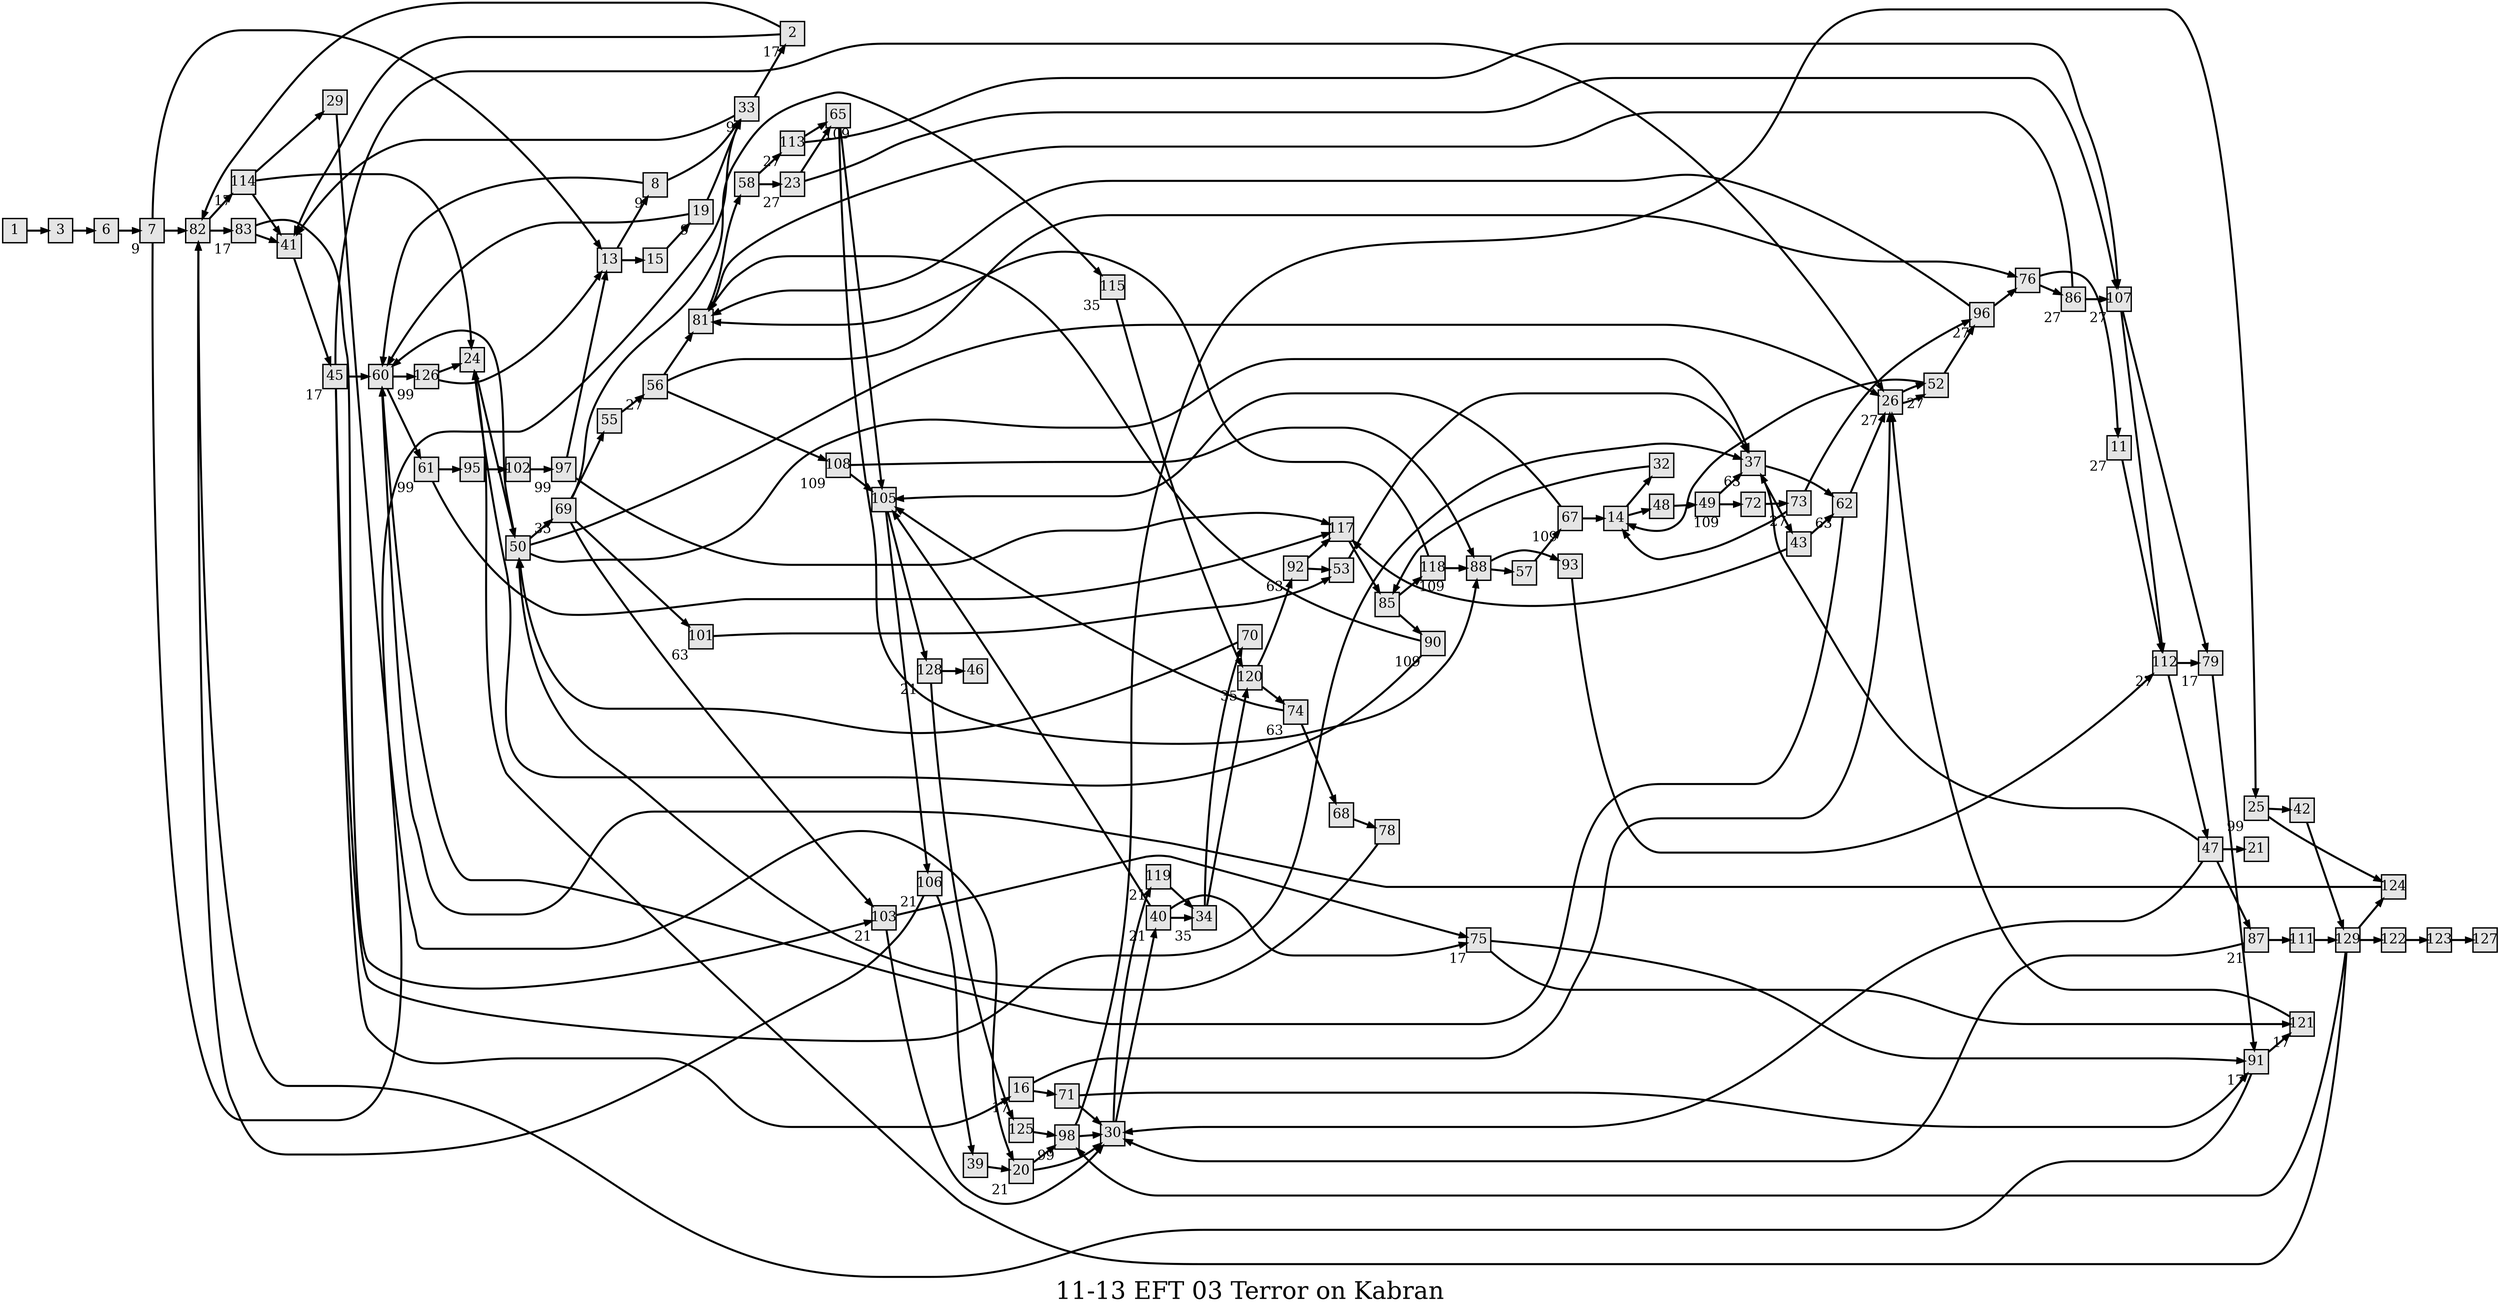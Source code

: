 digraph g{
  graph [ label="11-13 EFT 03 Terror on Kabran" rankdir=LR, ordering=out, fontsize=36, nodesep="0.35", ranksep="0.45"];
  node  [shape=rect, penwidth=2, fontsize=20, style=filled, fillcolor=grey90, margin="0,0", labelfloat=true, regular=true, fixedsize=true];
  edge  [labelfloat=true, penwidth=3, fontsize=12];
  // ---;
  // group  : Katz;
  // id     :;
  // gbid   :;
  // series :;
  // title  :;
  // author :;
  // credit:;
  // - name : Kylie McGregor;
  // role : encoder;
  // date : 2017-08-25;
  // - name : Jeremy Douglass;
  // role : editor;
  // date : 2017-10-19;
  // render:;
  // - name   : small;
  // styles : gvStyles-small.txt;
  // engine : dot;
  // comment: >;
  
  // ---;
  
  // From | To | Label;
  
  1 -> 3;
  2	[ xlabel="17" ];
  2 -> 82;
  2 -> 41;
  3 -> 6;
  6 -> 7;
  7	[ xlabel="9" ];
  7 -> 13;
  7 -> 82;
  7 -> 33;
  8	[ xlabel="9" ];
  8 -> 60;
  8 -> 33;
  11	[ xlabel="27" ];
  11 -> 112;
  13 -> 8;
  13 -> 15;
  14 -> 32;
  14 -> 48;
  15 -> 19;
  16	[ xlabel="17" ];
  16 -> 26;
  16 -> 71;
  19	[ xlabel="9" ];
  19 -> 60;
  19 -> 33;
  20	[ xlabel="21" ];
  20 -> 98;
  20 -> 30;
  23	[ xlabel="27" ];
  23 -> 65;
  23 -> 107;
  24 -> 50;
  25	[ xlabel="99" ];
  25 -> 42;
  25 -> 124;
  26 -> 52;
  26	[ xlabel="27" ];
  26 -> 52;
  29 -> 20;
  30 -> 119;
  30 -> 40;
  32 -> 85;
  33	[ xlabel="9" ];
  33 -> 2;
  33 -> 41;
  34	[ xlabel="35" ];
  34 -> 70;
  34 -> 120;
  37 -> 62;
  37	[ xlabel="63" ];
  37 -> 43;
  39 -> 20;
  40	[ xlabel="21" ];
  40 -> 75;
  40 -> 34;
  40 -> 105;
  41 -> 45;
  42 -> 129;
  43 -> 117;
  43 -> 62;
  45	[ xlabel="17" ];
  45 -> 26;
  45 -> 60;
  45 -> 37;
  45 -> 16;
  47 -> 21;
  47 -> 30;
  47 -> 87;
  47 -> 37;
  48 -> 49;
  49	[ xlabel="109" ];
  49 -> 37;
  49 -> 72;
  50 -> 69;
  50 -> 26;
  50 -> 60;
  50 -> 37;
  52	[ xlabel="27" ];
  52 -> 14;
  52 -> 96;
  53 -> 37;
  55 -> 56;
  56	[ xlabel="27" ];
  56 -> 81;
  56 -> 76;
  56 -> 108;
  57 -> 67;
  58 -> 113;
  58 -> 23;
  60 -> 126;
  60 -> 61;
  61	[ xlabel="99" ];
  61 -> 95;
  61 -> 117;
  62	[ xlabel="63" ];
  62 -> 26;
  62 -> 60;
  65	[ xlabel="109" ];
  65 -> 105;
  65 -> 88;
  67	[ xlabel="109" ];
  67 -> 105;
  67 -> 14;
  68 -> 78;
  69	[ xlabel="35" ];
  69 -> 115;
  69 -> 55;
  69 -> 101;
  69 -> 103;
  70 -> 50;
  71 -> 91;
  71 -> 30;
  72 -> 73;
  73	[ xlabel="27" ];
  73 -> 96;
  73 -> 14;
  74	[ xlabel="63" ];
  74 -> 68;
  74 -> 105;
  75	[ xlabel="17" ];
  75 -> 91;
  75 -> 121;
  76 -> 11;
  76 -> 86;
  78 -> 50;
  79	[ xlabel="17" ];
  79 -> 91;
  81 -> 58;
  82 -> 114;
  82 -> 83;
  83	[ xlabel="17" ];
  83 -> 103;
  83 -> 41;
  85 -> 118;
  85 -> 90;
  86	[ xlabel="27" ];
  86 -> 107;
  86 -> 81;
  87	[ xlabel="21" ];
  87 -> 111;
  87 -> 30;
  88 -> 93;
  88 -> 57;
  90	[ xlabel="109" ];
  90 -> 81;
  90 -> 24;
  91	[ xlabel="17" ];
  91 -> 121;
  91 -> 82;
  92	[ xlabel="63" ];
  92 -> 117;
  92 -> 53;
  93 -> 112;
  95 -> 102;
  96	[ xlabel="27" ];
  96 -> 76;
  96 -> 81;
  97	[ xlabel="99" ];
  97 -> 13;
  97 -> 117;
  98 -> 25;
  98	[ xlabel="99" ];
  98 -> 30;
  101	[ xlabel="63" ];
  101 -> 53;
  102 -> 97;
  103	[ xlabel="21" ];
  103 -> 30;
  103 -> 75;
  105 -> 128;
  105 -> 106;
  106	[ xlabel="21" ];
  106 -> 39;
  106 -> 82;
  107	[ xlabel="27" ];
  107 -> 79;
  107 -> 112;
  108	[ xlabel="109" ];
  108 -> 88;
  108 -> 105;
  111 -> 129;
  112	[ xlabel="27" ];
  112 -> 79;
  112 -> 47;
  113	[ xlabel="27" ];
  113 -> 65;
  113 -> 107;
  114	[ xlabel="17" ];
  114 -> 29;
  114 -> 24;
  114 -> 41;
  115	[ xlabel="35" ];
  115 -> 120;
  117 -> 85;
  118	[ xlabel="109" ];
  118 -> 88;
  118 -> 81;
  119	[ xlabel="21" ];
  119 -> 34;
  120	[ xlabel="35" ];
  120 -> 92;
  120 -> 74;
  121	[ xlabel="17" ];
  121 -> 26;
  122 -> 123;
  123 -> 127;
  124 -> 60;
  125 -> 98;
  126	[ xlabel="99" ];
  126 -> 24;
  126 -> 13;
  128	[ xlabel="21" ];
  128 -> 125;
  128 -> 46;
  129 -> 98;
  129 -> 124;
  129 -> 122;
  129 -> 24;
}

